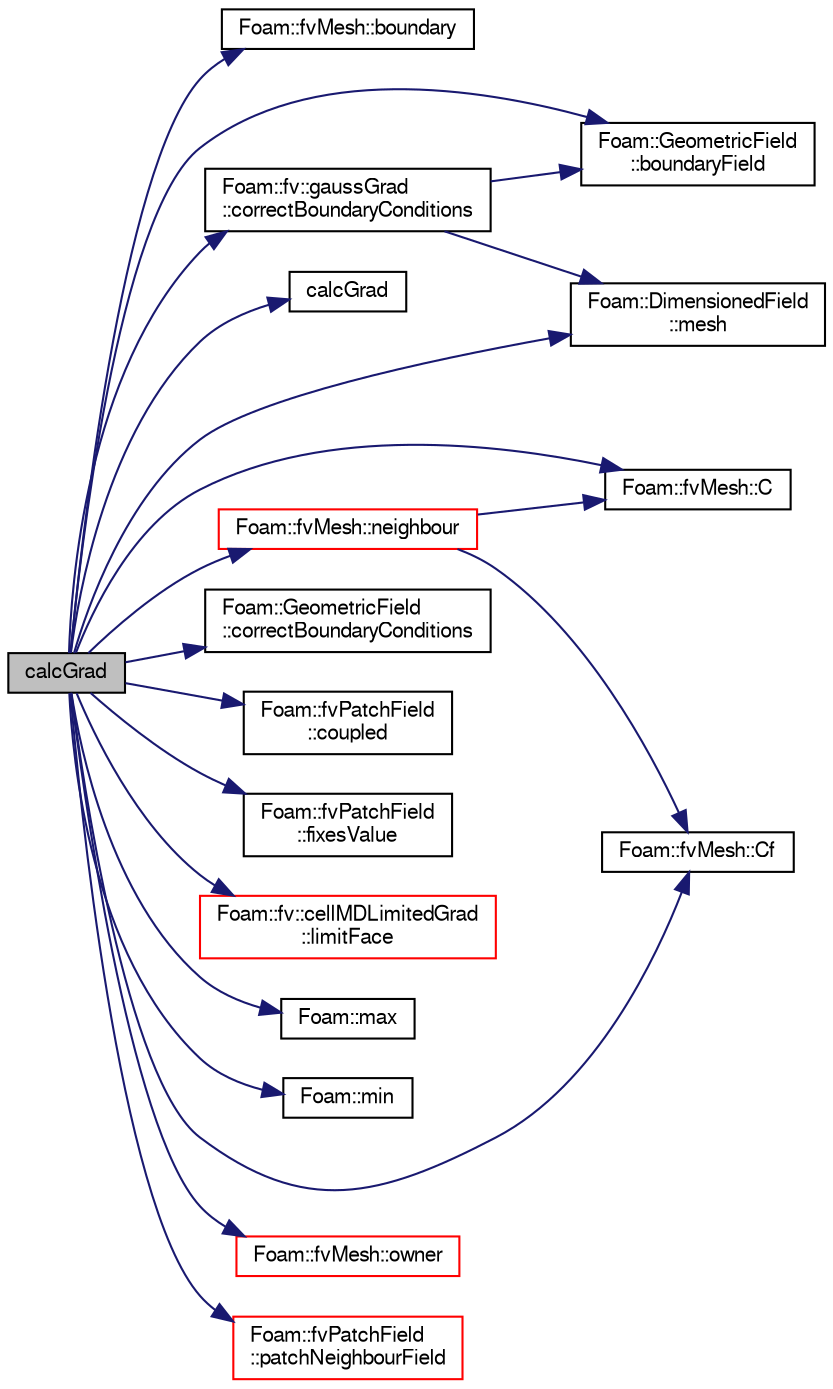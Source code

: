 digraph "calcGrad"
{
  bgcolor="transparent";
  edge [fontname="FreeSans",fontsize="10",labelfontname="FreeSans",labelfontsize="10"];
  node [fontname="FreeSans",fontsize="10",shape=record];
  rankdir="LR";
  Node63 [label="calcGrad",height=0.2,width=0.4,color="black", fillcolor="grey75", style="filled", fontcolor="black"];
  Node63 -> Node64 [color="midnightblue",fontsize="10",style="solid",fontname="FreeSans"];
  Node64 [label="Foam::fvMesh::boundary",height=0.2,width=0.4,color="black",URL="$a22766.html#a1fc8b179063cf5d6805da64ff1975126",tooltip="Return reference to boundary mesh. "];
  Node63 -> Node65 [color="midnightblue",fontsize="10",style="solid",fontname="FreeSans"];
  Node65 [label="Foam::GeometricField\l::boundaryField",height=0.2,width=0.4,color="black",URL="$a22434.html#a3c6c1a789b48ea0c5e8bff64f9c14f2d",tooltip="Return reference to GeometricBoundaryField. "];
  Node63 -> Node66 [color="midnightblue",fontsize="10",style="solid",fontname="FreeSans"];
  Node66 [label="Foam::fvMesh::C",height=0.2,width=0.4,color="black",URL="$a22766.html#a724799c6e3ba1bd41ad47529f330d066",tooltip="Return cell centres as volVectorField. "];
  Node63 -> Node67 [color="midnightblue",fontsize="10",style="solid",fontname="FreeSans"];
  Node67 [label="calcGrad",height=0.2,width=0.4,color="black",URL="$a22574.html#a7dfce2567087a0024a7bc24421c8f9c7",tooltip="Return the gradient of the given field to the gradScheme::grad. "];
  Node63 -> Node68 [color="midnightblue",fontsize="10",style="solid",fontname="FreeSans"];
  Node68 [label="Foam::fvMesh::Cf",height=0.2,width=0.4,color="black",URL="$a22766.html#a11a9dd92f5a5c5fbc76a8e09f1d1df54",tooltip="Return face centres as surfaceVectorField. "];
  Node63 -> Node69 [color="midnightblue",fontsize="10",style="solid",fontname="FreeSans"];
  Node69 [label="Foam::fv::gaussGrad\l::correctBoundaryConditions",height=0.2,width=0.4,color="black",URL="$a22538.html#aa6d3a74b8886adafb27d4f82a4383e23",tooltip="Correct the boundary values of the gradient using the patchField. "];
  Node69 -> Node65 [color="midnightblue",fontsize="10",style="solid",fontname="FreeSans"];
  Node69 -> Node70 [color="midnightblue",fontsize="10",style="solid",fontname="FreeSans"];
  Node70 [label="Foam::DimensionedField\l::mesh",height=0.2,width=0.4,color="black",URL="$a26390.html#a8f1110830348a1448a14ab5e3cf47e3b",tooltip="Return mesh. "];
  Node63 -> Node71 [color="midnightblue",fontsize="10",style="solid",fontname="FreeSans"];
  Node71 [label="Foam::GeometricField\l::correctBoundaryConditions",height=0.2,width=0.4,color="black",URL="$a22434.html#acaf6878ef900e593c4b20812f1b567d6",tooltip="Correct boundary field. "];
  Node63 -> Node72 [color="midnightblue",fontsize="10",style="solid",fontname="FreeSans"];
  Node72 [label="Foam::fvPatchField\l::coupled",height=0.2,width=0.4,color="black",URL="$a22354.html#a39c01db0e66d00fe0621a0c7e5fc4ead",tooltip="Return true if this patch field is coupled. "];
  Node63 -> Node73 [color="midnightblue",fontsize="10",style="solid",fontname="FreeSans"];
  Node73 [label="Foam::fvPatchField\l::fixesValue",height=0.2,width=0.4,color="black",URL="$a22354.html#a0de932061a01f71d2b747c01a4d1a467",tooltip="Return true if this patch field fixes a value. "];
  Node63 -> Node74 [color="midnightblue",fontsize="10",style="solid",fontname="FreeSans"];
  Node74 [label="Foam::fv::cellMDLimitedGrad\l::limitFace",height=0.2,width=0.4,color="red",URL="$a22566.html#a3f608394bf4848c7f7a79d9943e3d05b"];
  Node63 -> Node83 [color="midnightblue",fontsize="10",style="solid",fontname="FreeSans"];
  Node83 [label="Foam::max",height=0.2,width=0.4,color="black",URL="$a21124.html#ac993e906cf2774ae77e666bc24e81733"];
  Node63 -> Node70 [color="midnightblue",fontsize="10",style="solid",fontname="FreeSans"];
  Node63 -> Node84 [color="midnightblue",fontsize="10",style="solid",fontname="FreeSans"];
  Node84 [label="Foam::min",height=0.2,width=0.4,color="black",URL="$a21124.html#a253e112ad2d56d96230ff39ea7f442dc"];
  Node63 -> Node85 [color="midnightblue",fontsize="10",style="solid",fontname="FreeSans"];
  Node85 [label="Foam::fvMesh::neighbour",height=0.2,width=0.4,color="red",URL="$a22766.html#aab1a7f2af09b33005a527e107c7b3fad",tooltip="Internal face neighbour. "];
  Node85 -> Node66 [color="midnightblue",fontsize="10",style="solid",fontname="FreeSans"];
  Node85 -> Node68 [color="midnightblue",fontsize="10",style="solid",fontname="FreeSans"];
  Node63 -> Node97 [color="midnightblue",fontsize="10",style="solid",fontname="FreeSans"];
  Node97 [label="Foam::fvMesh::owner",height=0.2,width=0.4,color="red",URL="$a22766.html#a16e7eb254c4fd2d1d7ac4d5d71f6c9f9",tooltip="Internal face owner. "];
  Node63 -> Node377 [color="midnightblue",fontsize="10",style="solid",fontname="FreeSans"];
  Node377 [label="Foam::fvPatchField\l::patchNeighbourField",height=0.2,width=0.4,color="red",URL="$a22354.html#a3eee7e8e27377d66dd0f20d3697d6b78",tooltip="Return patchField on the opposite patch of a coupled patch. "];
}
